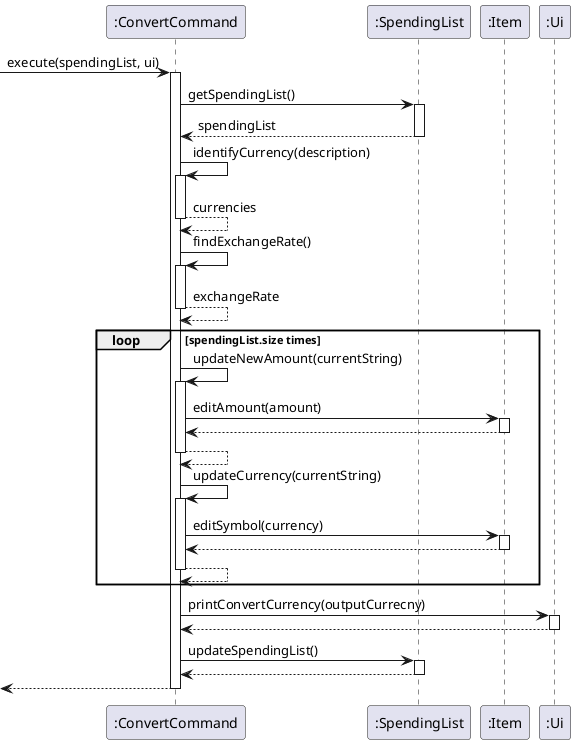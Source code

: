 @startuml
->":ConvertCommand":execute(spendingList, ui)
activate ":ConvertCommand"
":ConvertCommand"->":SpendingList":getSpendingList()
activate ":SpendingList"
":SpendingList"-->":ConvertCommand":spendingList
deactivate ":SpendingList"
":ConvertCommand"->":ConvertCommand":identifyCurrency(description)
activate ":ConvertCommand"
":ConvertCommand"-->":ConvertCommand":currencies
deactivate ":ConvertCommand"
":ConvertCommand"->":ConvertCommand":findExchangeRate()
activate ":ConvertCommand"
":ConvertCommand"-->":ConvertCommand":exchangeRate
deactivate ":ConvertCommand"
loop spendingList.size times
":ConvertCommand"->":ConvertCommand":updateNewAmount(currentString)
activate ":ConvertCommand"
":ConvertCommand"->":Item":editAmount(amount)
activate ":Item"
":Item"-->":ConvertCommand":
deactivate ":Item"
":ConvertCommand"-->":ConvertCommand":
deactivate ":ConvertCommand"
":ConvertCommand"->":ConvertCommand":updateCurrency(currentString)
activate ":ConvertCommand"
":ConvertCommand"->":Item":editSymbol(currency)
activate ":Item"
":Item"-->":ConvertCommand":
deactivate ":Item"
":ConvertCommand"-->":ConvertCommand":
deactivate ":ConvertCommand"
end
":ConvertCommand"->":Ui":printConvertCurrency(outputCurrecny)
activate ":Ui"
":Ui"-->":ConvertCommand":
deactivate ":Ui"
":ConvertCommand"->":SpendingList":updateSpendingList()
activate ":SpendingList"
":SpendingList"-->":ConvertCommand":
deactivate ":SpendingList"
<--":ConvertCommand"
deactivate ":ConvertCommand"
@enduml